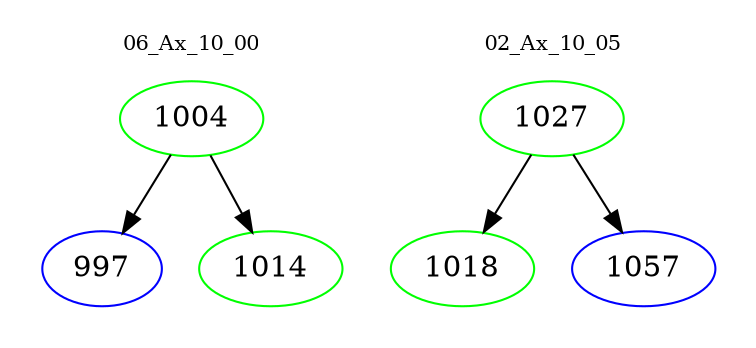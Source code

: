 digraph{
subgraph cluster_0 {
color = white
label = "06_Ax_10_00";
fontsize=10;
T0_1004 [label="1004", color="green"]
T0_1004 -> T0_997 [color="black"]
T0_997 [label="997", color="blue"]
T0_1004 -> T0_1014 [color="black"]
T0_1014 [label="1014", color="green"]
}
subgraph cluster_1 {
color = white
label = "02_Ax_10_05";
fontsize=10;
T1_1027 [label="1027", color="green"]
T1_1027 -> T1_1018 [color="black"]
T1_1018 [label="1018", color="green"]
T1_1027 -> T1_1057 [color="black"]
T1_1057 [label="1057", color="blue"]
}
}
